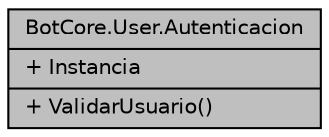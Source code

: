 digraph "BotCore.User.Autenticacion"
{
 // INTERACTIVE_SVG=YES
 // LATEX_PDF_SIZE
  edge [fontname="Helvetica",fontsize="10",labelfontname="Helvetica",labelfontsize="10"];
  node [fontname="Helvetica",fontsize="10",shape=record];
  Node1 [label="{BotCore.User.Autenticacion\n|+ Instancia\l|+ ValidarUsuario()\l}",height=0.2,width=0.4,color="black", fillcolor="grey75", style="filled", fontcolor="black",tooltip="Esta clase se encarga de tomar datos para loggear una persona y verificar su informacion a la hora de..."];
}
